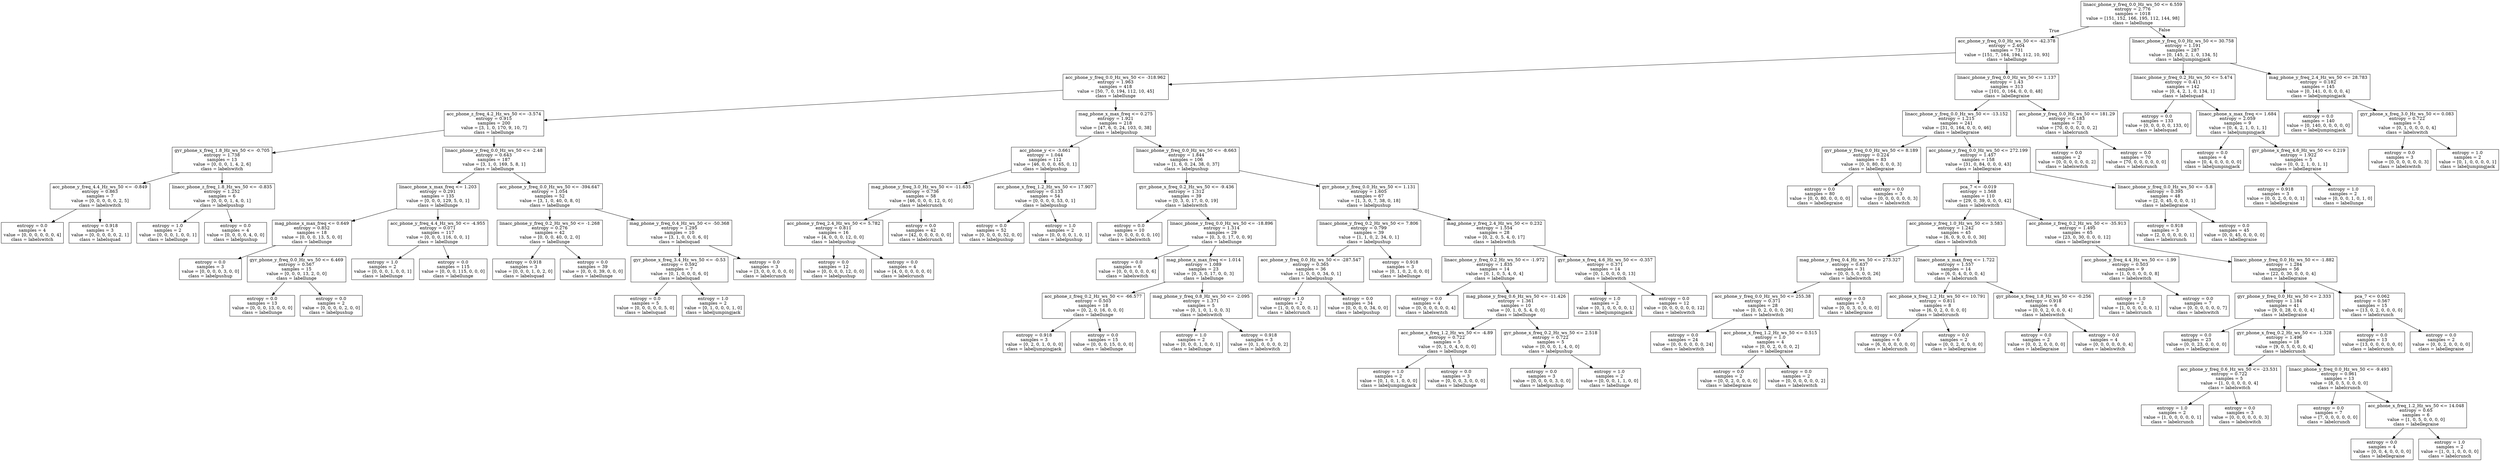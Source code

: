 digraph Tree {
node [shape=box] ;
0 [label="linacc_phone_y_freq_0.0_Hz_ws_50 <= 6.559\nentropy = 2.776\nsamples = 1018\nvalue = [151, 152, 166, 195, 112, 144, 98]\nclass = labellunge"] ;
1 [label="acc_phone_y_freq_0.0_Hz_ws_50 <= -42.378\nentropy = 2.404\nsamples = 731\nvalue = [151, 7, 164, 194, 112, 10, 93]\nclass = labellunge"] ;
0 -> 1 [labeldistance=2.5, labelangle=45, headlabel="True"] ;
2 [label="acc_phone_y_freq_0.0_Hz_ws_50 <= -318.962\nentropy = 1.963\nsamples = 418\nvalue = [50, 7, 0, 194, 112, 10, 45]\nclass = labellunge"] ;
1 -> 2 ;
3 [label="acc_phone_z_freq_4.2_Hz_ws_50 <= -3.574\nentropy = 0.915\nsamples = 200\nvalue = [3, 1, 0, 170, 9, 10, 7]\nclass = labellunge"] ;
2 -> 3 ;
4 [label="gyr_phone_x_freq_1.8_Hz_ws_50 <= -0.705\nentropy = 1.738\nsamples = 13\nvalue = [0, 0, 0, 1, 4, 2, 6]\nclass = labelswitch"] ;
3 -> 4 ;
5 [label="acc_phone_y_freq_4.4_Hz_ws_50 <= -0.849\nentropy = 0.863\nsamples = 7\nvalue = [0, 0, 0, 0, 0, 2, 5]\nclass = labelswitch"] ;
4 -> 5 ;
6 [label="entropy = 0.0\nsamples = 4\nvalue = [0, 0, 0, 0, 0, 0, 4]\nclass = labelswitch"] ;
5 -> 6 ;
7 [label="entropy = 0.918\nsamples = 3\nvalue = [0, 0, 0, 0, 0, 2, 1]\nclass = labelsquad"] ;
5 -> 7 ;
8 [label="linacc_phone_z_freq_1.8_Hz_ws_50 <= -0.835\nentropy = 1.252\nsamples = 6\nvalue = [0, 0, 0, 1, 4, 0, 1]\nclass = labelpushup"] ;
4 -> 8 ;
9 [label="entropy = 1.0\nsamples = 2\nvalue = [0, 0, 0, 1, 0, 0, 1]\nclass = labellunge"] ;
8 -> 9 ;
10 [label="entropy = 0.0\nsamples = 4\nvalue = [0, 0, 0, 0, 4, 0, 0]\nclass = labelpushup"] ;
8 -> 10 ;
11 [label="linacc_phone_y_freq_0.0_Hz_ws_50 <= -2.48\nentropy = 0.643\nsamples = 187\nvalue = [3, 1, 0, 169, 5, 8, 1]\nclass = labellunge"] ;
3 -> 11 ;
12 [label="linacc_phone_x_max_freq <= 1.203\nentropy = 0.291\nsamples = 135\nvalue = [0, 0, 0, 129, 5, 0, 1]\nclass = labellunge"] ;
11 -> 12 ;
13 [label="mag_phone_x_max_freq <= 0.649\nentropy = 0.852\nsamples = 18\nvalue = [0, 0, 0, 13, 5, 0, 0]\nclass = labellunge"] ;
12 -> 13 ;
14 [label="entropy = 0.0\nsamples = 3\nvalue = [0, 0, 0, 0, 3, 0, 0]\nclass = labelpushup"] ;
13 -> 14 ;
15 [label="gyr_phone_y_freq_0.0_Hz_ws_50 <= 6.469\nentropy = 0.567\nsamples = 15\nvalue = [0, 0, 0, 13, 2, 0, 0]\nclass = labellunge"] ;
13 -> 15 ;
16 [label="entropy = 0.0\nsamples = 13\nvalue = [0, 0, 0, 13, 0, 0, 0]\nclass = labellunge"] ;
15 -> 16 ;
17 [label="entropy = 0.0\nsamples = 2\nvalue = [0, 0, 0, 0, 2, 0, 0]\nclass = labelpushup"] ;
15 -> 17 ;
18 [label="acc_phone_y_freq_4.4_Hz_ws_50 <= -4.955\nentropy = 0.071\nsamples = 117\nvalue = [0, 0, 0, 116, 0, 0, 1]\nclass = labellunge"] ;
12 -> 18 ;
19 [label="entropy = 1.0\nsamples = 2\nvalue = [0, 0, 0, 1, 0, 0, 1]\nclass = labellunge"] ;
18 -> 19 ;
20 [label="entropy = 0.0\nsamples = 115\nvalue = [0, 0, 0, 115, 0, 0, 0]\nclass = labellunge"] ;
18 -> 20 ;
21 [label="acc_phone_y_freq_0.0_Hz_ws_50 <= -394.647\nentropy = 1.054\nsamples = 52\nvalue = [3, 1, 0, 40, 0, 8, 0]\nclass = labellunge"] ;
11 -> 21 ;
22 [label="linacc_phone_y_freq_0.2_Hz_ws_50 <= -1.268\nentropy = 0.276\nsamples = 42\nvalue = [0, 0, 0, 40, 0, 2, 0]\nclass = labellunge"] ;
21 -> 22 ;
23 [label="entropy = 0.918\nsamples = 3\nvalue = [0, 0, 0, 1, 0, 2, 0]\nclass = labelsquad"] ;
22 -> 23 ;
24 [label="entropy = 0.0\nsamples = 39\nvalue = [0, 0, 0, 39, 0, 0, 0]\nclass = labellunge"] ;
22 -> 24 ;
25 [label="mag_phone_y_freq_0.4_Hz_ws_50 <= -50.368\nentropy = 1.295\nsamples = 10\nvalue = [3, 1, 0, 0, 0, 6, 0]\nclass = labelsquad"] ;
21 -> 25 ;
26 [label="gyr_phone_x_freq_3.4_Hz_ws_50 <= -0.53\nentropy = 0.592\nsamples = 7\nvalue = [0, 1, 0, 0, 0, 6, 0]\nclass = labelsquad"] ;
25 -> 26 ;
27 [label="entropy = 0.0\nsamples = 5\nvalue = [0, 0, 0, 0, 0, 5, 0]\nclass = labelsquad"] ;
26 -> 27 ;
28 [label="entropy = 1.0\nsamples = 2\nvalue = [0, 1, 0, 0, 0, 1, 0]\nclass = labeljumpingjack"] ;
26 -> 28 ;
29 [label="entropy = 0.0\nsamples = 3\nvalue = [3, 0, 0, 0, 0, 0, 0]\nclass = labelcrunch"] ;
25 -> 29 ;
30 [label="mag_phone_x_max_freq <= 0.275\nentropy = 1.921\nsamples = 218\nvalue = [47, 6, 0, 24, 103, 0, 38]\nclass = labelpushup"] ;
2 -> 30 ;
31 [label="acc_phone_y <= -3.661\nentropy = 1.044\nsamples = 112\nvalue = [46, 0, 0, 0, 65, 0, 1]\nclass = labelpushup"] ;
30 -> 31 ;
32 [label="mag_phone_y_freq_3.0_Hz_ws_50 <= -11.635\nentropy = 0.736\nsamples = 58\nvalue = [46, 0, 0, 0, 12, 0, 0]\nclass = labelcrunch"] ;
31 -> 32 ;
33 [label="acc_phone_y_freq_2.4_Hz_ws_50 <= 5.782\nentropy = 0.811\nsamples = 16\nvalue = [4, 0, 0, 0, 12, 0, 0]\nclass = labelpushup"] ;
32 -> 33 ;
34 [label="entropy = 0.0\nsamples = 12\nvalue = [0, 0, 0, 0, 12, 0, 0]\nclass = labelpushup"] ;
33 -> 34 ;
35 [label="entropy = 0.0\nsamples = 4\nvalue = [4, 0, 0, 0, 0, 0, 0]\nclass = labelcrunch"] ;
33 -> 35 ;
36 [label="entropy = 0.0\nsamples = 42\nvalue = [42, 0, 0, 0, 0, 0, 0]\nclass = labelcrunch"] ;
32 -> 36 ;
37 [label="acc_phone_x_freq_1.2_Hz_ws_50 <= 17.907\nentropy = 0.133\nsamples = 54\nvalue = [0, 0, 0, 0, 53, 0, 1]\nclass = labelpushup"] ;
31 -> 37 ;
38 [label="entropy = 0.0\nsamples = 52\nvalue = [0, 0, 0, 0, 52, 0, 0]\nclass = labelpushup"] ;
37 -> 38 ;
39 [label="entropy = 1.0\nsamples = 2\nvalue = [0, 0, 0, 0, 1, 0, 1]\nclass = labelpushup"] ;
37 -> 39 ;
40 [label="linacc_phone_y_freq_0.0_Hz_ws_50 <= -8.663\nentropy = 1.844\nsamples = 106\nvalue = [1, 6, 0, 24, 38, 0, 37]\nclass = labelpushup"] ;
30 -> 40 ;
41 [label="gyr_phone_x_freq_0.2_Hz_ws_50 <= -9.436\nentropy = 1.312\nsamples = 39\nvalue = [0, 3, 0, 17, 0, 0, 19]\nclass = labelswitch"] ;
40 -> 41 ;
42 [label="entropy = 0.0\nsamples = 10\nvalue = [0, 0, 0, 0, 0, 0, 10]\nclass = labelswitch"] ;
41 -> 42 ;
43 [label="linacc_phone_y_freq_0.0_Hz_ws_50 <= -18.896\nentropy = 1.314\nsamples = 29\nvalue = [0, 3, 0, 17, 0, 0, 9]\nclass = labellunge"] ;
41 -> 43 ;
44 [label="entropy = 0.0\nsamples = 6\nvalue = [0, 0, 0, 0, 0, 0, 6]\nclass = labelswitch"] ;
43 -> 44 ;
45 [label="mag_phone_x_max_freq <= 1.014\nentropy = 1.089\nsamples = 23\nvalue = [0, 3, 0, 17, 0, 0, 3]\nclass = labellunge"] ;
43 -> 45 ;
46 [label="acc_phone_z_freq_0.2_Hz_ws_50 <= -66.577\nentropy = 0.503\nsamples = 18\nvalue = [0, 2, 0, 16, 0, 0, 0]\nclass = labellunge"] ;
45 -> 46 ;
47 [label="entropy = 0.918\nsamples = 3\nvalue = [0, 2, 0, 1, 0, 0, 0]\nclass = labeljumpingjack"] ;
46 -> 47 ;
48 [label="entropy = 0.0\nsamples = 15\nvalue = [0, 0, 0, 15, 0, 0, 0]\nclass = labellunge"] ;
46 -> 48 ;
49 [label="mag_phone_y_freq_0.8_Hz_ws_50 <= -2.095\nentropy = 1.371\nsamples = 5\nvalue = [0, 1, 0, 1, 0, 0, 3]\nclass = labelswitch"] ;
45 -> 49 ;
50 [label="entropy = 1.0\nsamples = 2\nvalue = [0, 0, 0, 1, 0, 0, 1]\nclass = labellunge"] ;
49 -> 50 ;
51 [label="entropy = 0.918\nsamples = 3\nvalue = [0, 1, 0, 0, 0, 0, 2]\nclass = labelswitch"] ;
49 -> 51 ;
52 [label="gyr_phone_y_freq_0.0_Hz_ws_50 <= 1.131\nentropy = 1.605\nsamples = 67\nvalue = [1, 3, 0, 7, 38, 0, 18]\nclass = labelpushup"] ;
40 -> 52 ;
53 [label="linacc_phone_y_freq_0.2_Hz_ws_50 <= 7.806\nentropy = 0.799\nsamples = 39\nvalue = [1, 1, 0, 2, 34, 0, 1]\nclass = labelpushup"] ;
52 -> 53 ;
54 [label="acc_phone_y_freq_0.0_Hz_ws_50 <= -287.547\nentropy = 0.365\nsamples = 36\nvalue = [1, 0, 0, 0, 34, 0, 1]\nclass = labelpushup"] ;
53 -> 54 ;
55 [label="entropy = 1.0\nsamples = 2\nvalue = [1, 0, 0, 0, 0, 0, 1]\nclass = labelcrunch"] ;
54 -> 55 ;
56 [label="entropy = 0.0\nsamples = 34\nvalue = [0, 0, 0, 0, 34, 0, 0]\nclass = labelpushup"] ;
54 -> 56 ;
57 [label="entropy = 0.918\nsamples = 3\nvalue = [0, 1, 0, 2, 0, 0, 0]\nclass = labellunge"] ;
53 -> 57 ;
58 [label="mag_phone_y_freq_2.4_Hz_ws_50 <= 0.232\nentropy = 1.554\nsamples = 28\nvalue = [0, 2, 0, 5, 4, 0, 17]\nclass = labelswitch"] ;
52 -> 58 ;
59 [label="linacc_phone_y_freq_0.2_Hz_ws_50 <= -1.972\nentropy = 1.835\nsamples = 14\nvalue = [0, 1, 0, 5, 4, 0, 4]\nclass = labellunge"] ;
58 -> 59 ;
60 [label="entropy = 0.0\nsamples = 4\nvalue = [0, 0, 0, 0, 0, 0, 4]\nclass = labelswitch"] ;
59 -> 60 ;
61 [label="mag_phone_y_freq_0.6_Hz_ws_50 <= -11.426\nentropy = 1.361\nsamples = 10\nvalue = [0, 1, 0, 5, 4, 0, 0]\nclass = labellunge"] ;
59 -> 61 ;
62 [label="acc_phone_x_freq_1.2_Hz_ws_50 <= -4.89\nentropy = 0.722\nsamples = 5\nvalue = [0, 1, 0, 4, 0, 0, 0]\nclass = labellunge"] ;
61 -> 62 ;
63 [label="entropy = 1.0\nsamples = 2\nvalue = [0, 1, 0, 1, 0, 0, 0]\nclass = labeljumpingjack"] ;
62 -> 63 ;
64 [label="entropy = 0.0\nsamples = 3\nvalue = [0, 0, 0, 3, 0, 0, 0]\nclass = labellunge"] ;
62 -> 64 ;
65 [label="gyr_phone_x_freq_0.2_Hz_ws_50 <= 2.518\nentropy = 0.722\nsamples = 5\nvalue = [0, 0, 0, 1, 4, 0, 0]\nclass = labelpushup"] ;
61 -> 65 ;
66 [label="entropy = 0.0\nsamples = 3\nvalue = [0, 0, 0, 0, 3, 0, 0]\nclass = labelpushup"] ;
65 -> 66 ;
67 [label="entropy = 1.0\nsamples = 2\nvalue = [0, 0, 0, 1, 1, 0, 0]\nclass = labellunge"] ;
65 -> 67 ;
68 [label="gyr_phone_x_freq_4.6_Hz_ws_50 <= -0.357\nentropy = 0.371\nsamples = 14\nvalue = [0, 1, 0, 0, 0, 0, 13]\nclass = labelswitch"] ;
58 -> 68 ;
69 [label="entropy = 1.0\nsamples = 2\nvalue = [0, 1, 0, 0, 0, 0, 1]\nclass = labeljumpingjack"] ;
68 -> 69 ;
70 [label="entropy = 0.0\nsamples = 12\nvalue = [0, 0, 0, 0, 0, 0, 12]\nclass = labelswitch"] ;
68 -> 70 ;
71 [label="linacc_phone_y_freq_0.0_Hz_ws_50 <= 1.137\nentropy = 1.43\nsamples = 313\nvalue = [101, 0, 164, 0, 0, 0, 48]\nclass = labellegraise"] ;
1 -> 71 ;
72 [label="linacc_phone_y_freq_0.0_Hz_ws_50 <= -13.152\nentropy = 1.215\nsamples = 241\nvalue = [31, 0, 164, 0, 0, 0, 46]\nclass = labellegraise"] ;
71 -> 72 ;
73 [label="gyr_phone_y_freq_0.0_Hz_ws_50 <= 8.189\nentropy = 0.224\nsamples = 83\nvalue = [0, 0, 80, 0, 0, 0, 3]\nclass = labellegraise"] ;
72 -> 73 ;
74 [label="entropy = 0.0\nsamples = 80\nvalue = [0, 0, 80, 0, 0, 0, 0]\nclass = labellegraise"] ;
73 -> 74 ;
75 [label="entropy = 0.0\nsamples = 3\nvalue = [0, 0, 0, 0, 0, 0, 3]\nclass = labelswitch"] ;
73 -> 75 ;
76 [label="acc_phone_y_freq_0.0_Hz_ws_50 <= 272.199\nentropy = 1.457\nsamples = 158\nvalue = [31, 0, 84, 0, 0, 0, 43]\nclass = labellegraise"] ;
72 -> 76 ;
77 [label="pca_7 <= -0.019\nentropy = 1.568\nsamples = 110\nvalue = [29, 0, 39, 0, 0, 0, 42]\nclass = labelswitch"] ;
76 -> 77 ;
78 [label="acc_phone_y_freq_1.0_Hz_ws_50 <= 3.583\nentropy = 1.242\nsamples = 45\nvalue = [6, 0, 9, 0, 0, 0, 30]\nclass = labelswitch"] ;
77 -> 78 ;
79 [label="mag_phone_y_freq_0.4_Hz_ws_50 <= 273.327\nentropy = 0.637\nsamples = 31\nvalue = [0, 0, 5, 0, 0, 0, 26]\nclass = labelswitch"] ;
78 -> 79 ;
80 [label="acc_phone_y_freq_0.0_Hz_ws_50 <= 255.38\nentropy = 0.371\nsamples = 28\nvalue = [0, 0, 2, 0, 0, 0, 26]\nclass = labelswitch"] ;
79 -> 80 ;
81 [label="entropy = 0.0\nsamples = 24\nvalue = [0, 0, 0, 0, 0, 0, 24]\nclass = labelswitch"] ;
80 -> 81 ;
82 [label="acc_phone_x_freq_1.2_Hz_ws_50 <= 0.515\nentropy = 1.0\nsamples = 4\nvalue = [0, 0, 2, 0, 0, 0, 2]\nclass = labellegraise"] ;
80 -> 82 ;
83 [label="entropy = 0.0\nsamples = 2\nvalue = [0, 0, 2, 0, 0, 0, 0]\nclass = labellegraise"] ;
82 -> 83 ;
84 [label="entropy = 0.0\nsamples = 2\nvalue = [0, 0, 0, 0, 0, 0, 2]\nclass = labelswitch"] ;
82 -> 84 ;
85 [label="entropy = 0.0\nsamples = 3\nvalue = [0, 0, 3, 0, 0, 0, 0]\nclass = labellegraise"] ;
79 -> 85 ;
86 [label="linacc_phone_x_max_freq <= 1.722\nentropy = 1.557\nsamples = 14\nvalue = [6, 0, 4, 0, 0, 0, 4]\nclass = labelcrunch"] ;
78 -> 86 ;
87 [label="acc_phone_x_freq_1.2_Hz_ws_50 <= 10.791\nentropy = 0.811\nsamples = 8\nvalue = [6, 0, 2, 0, 0, 0, 0]\nclass = labelcrunch"] ;
86 -> 87 ;
88 [label="entropy = 0.0\nsamples = 6\nvalue = [6, 0, 0, 0, 0, 0, 0]\nclass = labelcrunch"] ;
87 -> 88 ;
89 [label="entropy = 0.0\nsamples = 2\nvalue = [0, 0, 2, 0, 0, 0, 0]\nclass = labellegraise"] ;
87 -> 89 ;
90 [label="gyr_phone_x_freq_1.8_Hz_ws_50 <= -0.256\nentropy = 0.918\nsamples = 6\nvalue = [0, 0, 2, 0, 0, 0, 4]\nclass = labelswitch"] ;
86 -> 90 ;
91 [label="entropy = 0.0\nsamples = 2\nvalue = [0, 0, 2, 0, 0, 0, 0]\nclass = labellegraise"] ;
90 -> 91 ;
92 [label="entropy = 0.0\nsamples = 4\nvalue = [0, 0, 0, 0, 0, 0, 4]\nclass = labelswitch"] ;
90 -> 92 ;
93 [label="acc_phone_z_freq_0.2_Hz_ws_50 <= -35.913\nentropy = 1.495\nsamples = 65\nvalue = [23, 0, 30, 0, 0, 0, 12]\nclass = labellegraise"] ;
77 -> 93 ;
94 [label="acc_phone_y_freq_4.4_Hz_ws_50 <= -1.99\nentropy = 0.503\nsamples = 9\nvalue = [1, 0, 0, 0, 0, 0, 8]\nclass = labelswitch"] ;
93 -> 94 ;
95 [label="entropy = 1.0\nsamples = 2\nvalue = [1, 0, 0, 0, 0, 0, 1]\nclass = labelcrunch"] ;
94 -> 95 ;
96 [label="entropy = 0.0\nsamples = 7\nvalue = [0, 0, 0, 0, 0, 0, 7]\nclass = labelswitch"] ;
94 -> 96 ;
97 [label="linacc_phone_y_freq_0.0_Hz_ws_50 <= -1.882\nentropy = 1.284\nsamples = 56\nvalue = [22, 0, 30, 0, 0, 0, 4]\nclass = labellegraise"] ;
93 -> 97 ;
98 [label="gyr_phone_y_freq_0.0_Hz_ws_50 <= 2.333\nentropy = 1.184\nsamples = 41\nvalue = [9, 0, 28, 0, 0, 0, 4]\nclass = labellegraise"] ;
97 -> 98 ;
99 [label="entropy = 0.0\nsamples = 23\nvalue = [0, 0, 23, 0, 0, 0, 0]\nclass = labellegraise"] ;
98 -> 99 ;
100 [label="gyr_phone_x_freq_0.2_Hz_ws_50 <= -1.328\nentropy = 1.496\nsamples = 18\nvalue = [9, 0, 5, 0, 0, 0, 4]\nclass = labelcrunch"] ;
98 -> 100 ;
101 [label="acc_phone_y_freq_0.6_Hz_ws_50 <= -23.531\nentropy = 0.722\nsamples = 5\nvalue = [1, 0, 0, 0, 0, 0, 4]\nclass = labelswitch"] ;
100 -> 101 ;
102 [label="entropy = 1.0\nsamples = 2\nvalue = [1, 0, 0, 0, 0, 0, 1]\nclass = labelcrunch"] ;
101 -> 102 ;
103 [label="entropy = 0.0\nsamples = 3\nvalue = [0, 0, 0, 0, 0, 0, 3]\nclass = labelswitch"] ;
101 -> 103 ;
104 [label="linacc_phone_y_freq_0.0_Hz_ws_50 <= -9.493\nentropy = 0.961\nsamples = 13\nvalue = [8, 0, 5, 0, 0, 0, 0]\nclass = labelcrunch"] ;
100 -> 104 ;
105 [label="entropy = 0.0\nsamples = 7\nvalue = [7, 0, 0, 0, 0, 0, 0]\nclass = labelcrunch"] ;
104 -> 105 ;
106 [label="acc_phone_x_freq_1.2_Hz_ws_50 <= 14.048\nentropy = 0.65\nsamples = 6\nvalue = [1, 0, 5, 0, 0, 0, 0]\nclass = labellegraise"] ;
104 -> 106 ;
107 [label="entropy = 0.0\nsamples = 4\nvalue = [0, 0, 4, 0, 0, 0, 0]\nclass = labellegraise"] ;
106 -> 107 ;
108 [label="entropy = 1.0\nsamples = 2\nvalue = [1, 0, 1, 0, 0, 0, 0]\nclass = labelcrunch"] ;
106 -> 108 ;
109 [label="pca_7 <= 0.062\nentropy = 0.567\nsamples = 15\nvalue = [13, 0, 2, 0, 0, 0, 0]\nclass = labelcrunch"] ;
97 -> 109 ;
110 [label="entropy = 0.0\nsamples = 13\nvalue = [13, 0, 0, 0, 0, 0, 0]\nclass = labelcrunch"] ;
109 -> 110 ;
111 [label="entropy = 0.0\nsamples = 2\nvalue = [0, 0, 2, 0, 0, 0, 0]\nclass = labellegraise"] ;
109 -> 111 ;
112 [label="linacc_phone_y_freq_0.0_Hz_ws_50 <= -5.8\nentropy = 0.395\nsamples = 48\nvalue = [2, 0, 45, 0, 0, 0, 1]\nclass = labellegraise"] ;
76 -> 112 ;
113 [label="entropy = 0.918\nsamples = 3\nvalue = [2, 0, 0, 0, 0, 0, 1]\nclass = labelcrunch"] ;
112 -> 113 ;
114 [label="entropy = 0.0\nsamples = 45\nvalue = [0, 0, 45, 0, 0, 0, 0]\nclass = labellegraise"] ;
112 -> 114 ;
115 [label="acc_phone_y_freq_0.0_Hz_ws_50 <= 181.29\nentropy = 0.183\nsamples = 72\nvalue = [70, 0, 0, 0, 0, 0, 2]\nclass = labelcrunch"] ;
71 -> 115 ;
116 [label="entropy = 0.0\nsamples = 2\nvalue = [0, 0, 0, 0, 0, 0, 2]\nclass = labelswitch"] ;
115 -> 116 ;
117 [label="entropy = 0.0\nsamples = 70\nvalue = [70, 0, 0, 0, 0, 0, 0]\nclass = labelcrunch"] ;
115 -> 117 ;
118 [label="linacc_phone_y_freq_0.0_Hz_ws_50 <= 30.758\nentropy = 1.191\nsamples = 287\nvalue = [0, 145, 2, 1, 0, 134, 5]\nclass = labeljumpingjack"] ;
0 -> 118 [labeldistance=2.5, labelangle=-45, headlabel="False"] ;
119 [label="linacc_phone_y_freq_0.2_Hz_ws_50 <= 5.474\nentropy = 0.411\nsamples = 142\nvalue = [0, 4, 2, 1, 0, 134, 1]\nclass = labelsquad"] ;
118 -> 119 ;
120 [label="entropy = 0.0\nsamples = 133\nvalue = [0, 0, 0, 0, 0, 133, 0]\nclass = labelsquad"] ;
119 -> 120 ;
121 [label="linacc_phone_x_max_freq <= 1.684\nentropy = 2.059\nsamples = 9\nvalue = [0, 4, 2, 1, 0, 1, 1]\nclass = labeljumpingjack"] ;
119 -> 121 ;
122 [label="entropy = 0.0\nsamples = 4\nvalue = [0, 4, 0, 0, 0, 0, 0]\nclass = labeljumpingjack"] ;
121 -> 122 ;
123 [label="gyr_phone_x_freq_4.6_Hz_ws_50 <= 0.219\nentropy = 1.922\nsamples = 5\nvalue = [0, 0, 2, 1, 0, 1, 1]\nclass = labellegraise"] ;
121 -> 123 ;
124 [label="entropy = 0.918\nsamples = 3\nvalue = [0, 0, 2, 0, 0, 0, 1]\nclass = labellegraise"] ;
123 -> 124 ;
125 [label="entropy = 1.0\nsamples = 2\nvalue = [0, 0, 0, 1, 0, 1, 0]\nclass = labellunge"] ;
123 -> 125 ;
126 [label="mag_phone_y_freq_2.4_Hz_ws_50 <= 28.783\nentropy = 0.182\nsamples = 145\nvalue = [0, 141, 0, 0, 0, 0, 4]\nclass = labeljumpingjack"] ;
118 -> 126 ;
127 [label="entropy = 0.0\nsamples = 140\nvalue = [0, 140, 0, 0, 0, 0, 0]\nclass = labeljumpingjack"] ;
126 -> 127 ;
128 [label="gyr_phone_x_freq_3.0_Hz_ws_50 <= 0.083\nentropy = 0.722\nsamples = 5\nvalue = [0, 1, 0, 0, 0, 0, 4]\nclass = labelswitch"] ;
126 -> 128 ;
129 [label="entropy = 0.0\nsamples = 3\nvalue = [0, 0, 0, 0, 0, 0, 3]\nclass = labelswitch"] ;
128 -> 129 ;
130 [label="entropy = 1.0\nsamples = 2\nvalue = [0, 1, 0, 0, 0, 0, 1]\nclass = labeljumpingjack"] ;
128 -> 130 ;
}